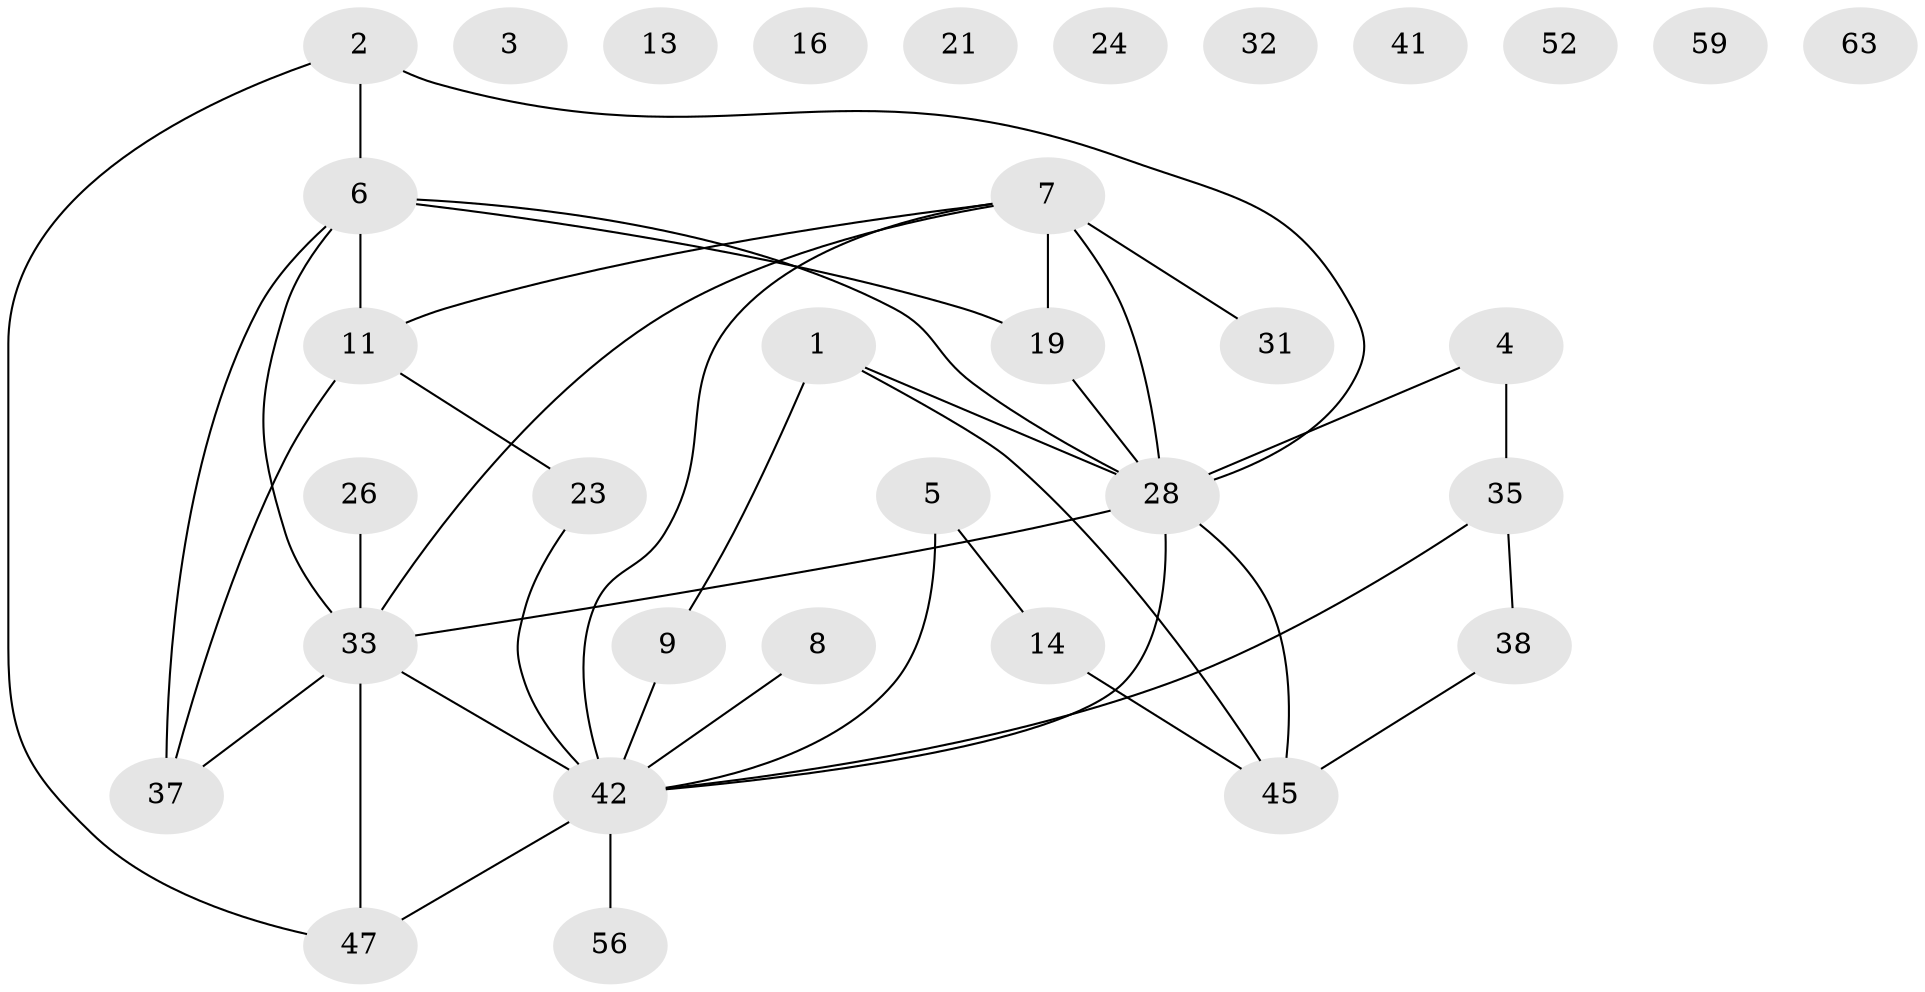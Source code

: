 // original degree distribution, {3: 0.18181818181818182, 2: 0.2878787878787879, 0: 0.13636363636363635, 4: 0.09090909090909091, 1: 0.18181818181818182, 6: 0.06060606060606061, 5: 0.06060606060606061}
// Generated by graph-tools (version 1.1) at 2025/13/03/09/25 04:13:05]
// undirected, 33 vertices, 40 edges
graph export_dot {
graph [start="1"]
  node [color=gray90,style=filled];
  1 [super="+61+12"];
  2 [super="+30"];
  3;
  4;
  5 [super="+65"];
  6 [super="+18+15+20+10"];
  7 [super="+55+22"];
  8;
  9 [super="+34"];
  11 [super="+17"];
  13;
  14;
  16;
  19;
  21;
  23 [super="+25"];
  24;
  26;
  28 [super="+36+40+29"];
  31;
  32;
  33 [super="+50"];
  35 [super="+44+39"];
  37 [super="+54+46+48"];
  38;
  41;
  42 [super="+57"];
  45;
  47 [super="+51"];
  52 [super="+66"];
  56;
  59;
  63;
  1 -- 45;
  1 -- 9;
  1 -- 28;
  2 -- 47;
  2 -- 28;
  2 -- 6;
  4 -- 35;
  4 -- 28;
  5 -- 42;
  5 -- 14;
  6 -- 28 [weight=2];
  6 -- 33 [weight=2];
  6 -- 19;
  6 -- 11;
  6 -- 37;
  7 -- 19;
  7 -- 42;
  7 -- 28 [weight=2];
  7 -- 31;
  7 -- 33;
  7 -- 11;
  8 -- 42;
  9 -- 42;
  11 -- 37;
  11 -- 23;
  14 -- 45;
  19 -- 28;
  23 -- 42;
  26 -- 33;
  28 -- 42;
  28 -- 33;
  28 -- 45;
  33 -- 42 [weight=2];
  33 -- 37;
  33 -- 47;
  35 -- 38;
  35 -- 42;
  38 -- 45;
  42 -- 56;
  42 -- 47;
}
